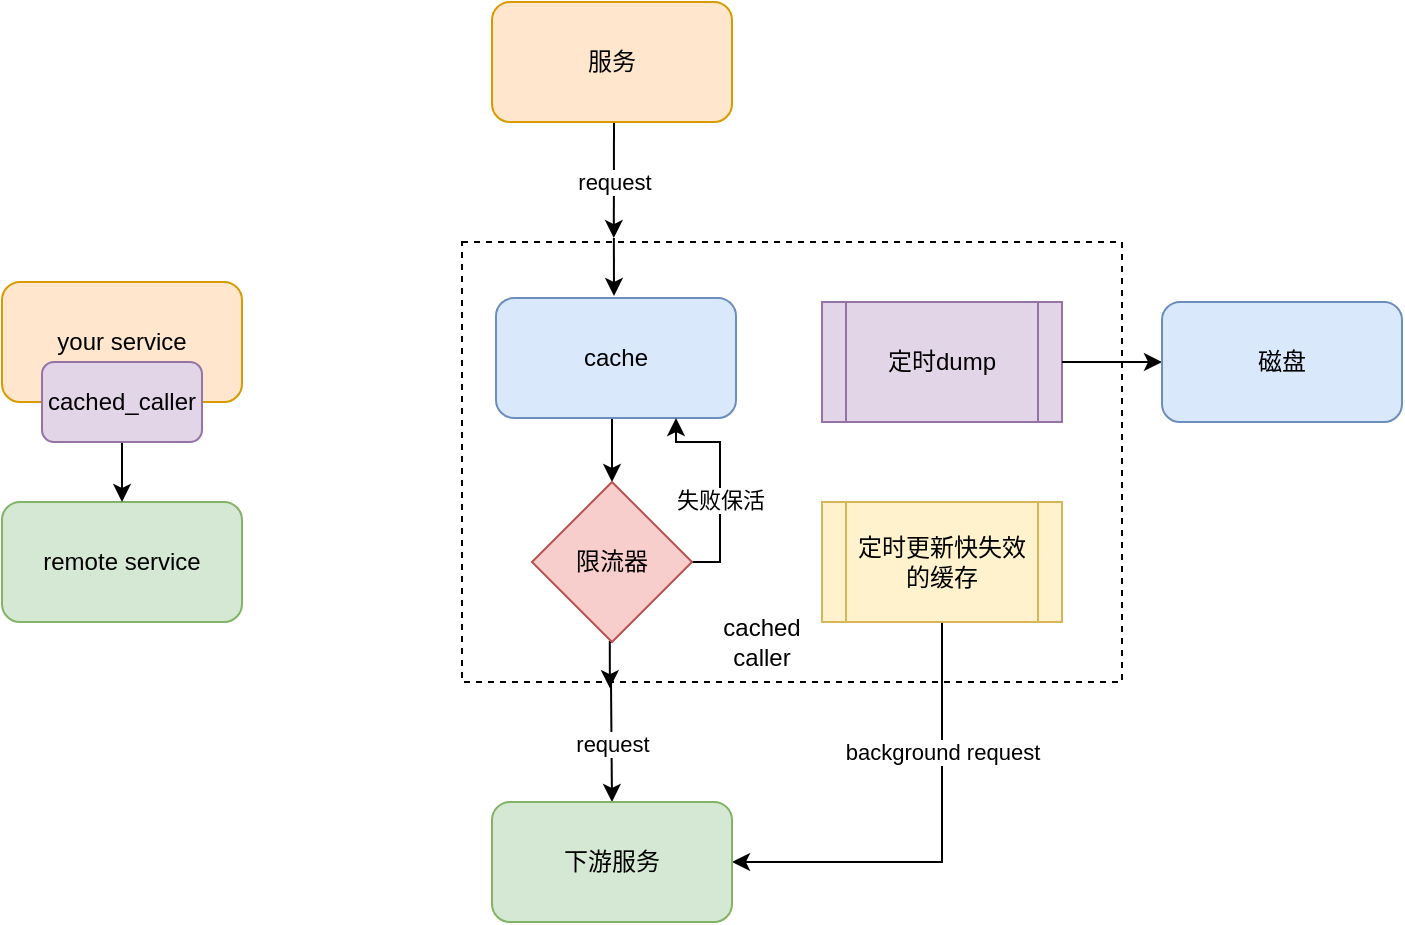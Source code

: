 <mxfile version="14.9.6" type="device"><diagram id="uF0f_J3Qhbhf_fN8K5Xn" name="Page-1"><mxGraphModel dx="1106" dy="822" grid="0" gridSize="10" guides="1" tooltips="1" connect="1" arrows="1" fold="1" page="1" pageScale="1" pageWidth="3300" pageHeight="4681" math="0" shadow="0"><root><mxCell id="0"/><mxCell id="1" parent="0"/><mxCell id="NWTrhrXDRsu6P-B0ZgnN-1" value="your service" style="rounded=1;whiteSpace=wrap;html=1;fillColor=#ffe6cc;strokeColor=#d79b00;" vertex="1" parent="1"><mxGeometry x="410" y="380" width="120" height="60" as="geometry"/></mxCell><mxCell id="NWTrhrXDRsu6P-B0ZgnN-2" value="remote service" style="rounded=1;whiteSpace=wrap;html=1;fillColor=#d5e8d4;strokeColor=#82b366;" vertex="1" parent="1"><mxGeometry x="410" y="490" width="120" height="60" as="geometry"/></mxCell><mxCell id="NWTrhrXDRsu6P-B0ZgnN-4" style="edgeStyle=orthogonalEdgeStyle;rounded=0;orthogonalLoop=1;jettySize=auto;html=1;exitX=0.5;exitY=1;exitDx=0;exitDy=0;entryX=0.5;entryY=0;entryDx=0;entryDy=0;" edge="1" parent="1" source="NWTrhrXDRsu6P-B0ZgnN-3" target="NWTrhrXDRsu6P-B0ZgnN-2"><mxGeometry relative="1" as="geometry"/></mxCell><mxCell id="NWTrhrXDRsu6P-B0ZgnN-3" value="cached_caller" style="rounded=1;whiteSpace=wrap;html=1;fillColor=#e1d5e7;strokeColor=#9673a6;" vertex="1" parent="1"><mxGeometry x="430" y="420" width="80" height="40" as="geometry"/></mxCell><mxCell id="NWTrhrXDRsu6P-B0ZgnN-5" value="" style="rounded=0;whiteSpace=wrap;html=1;dashed=1;" vertex="1" parent="1"><mxGeometry x="640" y="360" width="330" height="220" as="geometry"/></mxCell><mxCell id="NWTrhrXDRsu6P-B0ZgnN-6" value="cached caller" style="text;html=1;strokeColor=none;fillColor=none;align=center;verticalAlign=middle;whiteSpace=wrap;rounded=0;" vertex="1" parent="1"><mxGeometry x="770" y="550" width="40" height="20" as="geometry"/></mxCell><mxCell id="NWTrhrXDRsu6P-B0ZgnN-7" value="" style="endArrow=classic;html=1;entryX=0.23;entryY=-0.009;entryDx=0;entryDy=0;entryPerimeter=0;" edge="1" parent="1" target="NWTrhrXDRsu6P-B0ZgnN-5"><mxGeometry width="50" height="50" relative="1" as="geometry"><mxPoint x="716" y="300" as="sourcePoint"/><mxPoint x="590" y="390" as="targetPoint"/></mxGeometry></mxCell><mxCell id="NWTrhrXDRsu6P-B0ZgnN-8" value="request" style="edgeLabel;html=1;align=center;verticalAlign=middle;resizable=0;points=[];" vertex="1" connectable="0" parent="NWTrhrXDRsu6P-B0ZgnN-7"><mxGeometry x="0.057" y="1" relative="1" as="geometry"><mxPoint x="-1" y="-1" as="offset"/></mxGeometry></mxCell><mxCell id="NWTrhrXDRsu6P-B0ZgnN-9" value="" style="endArrow=classic;html=1;" edge="1" parent="1"><mxGeometry width="50" height="50" relative="1" as="geometry"><mxPoint x="714.5" y="580" as="sourcePoint"/><mxPoint x="715" y="640" as="targetPoint"/></mxGeometry></mxCell><mxCell id="NWTrhrXDRsu6P-B0ZgnN-10" value="request" style="edgeLabel;html=1;align=center;verticalAlign=middle;resizable=0;points=[];" vertex="1" connectable="0" parent="NWTrhrXDRsu6P-B0ZgnN-9"><mxGeometry x="0.057" y="1" relative="1" as="geometry"><mxPoint x="-1" y="-1" as="offset"/></mxGeometry></mxCell><mxCell id="NWTrhrXDRsu6P-B0ZgnN-23" style="edgeStyle=orthogonalEdgeStyle;rounded=0;orthogonalLoop=1;jettySize=auto;html=1;exitX=0.5;exitY=1;exitDx=0;exitDy=0;entryX=0.5;entryY=0;entryDx=0;entryDy=0;" edge="1" parent="1" source="NWTrhrXDRsu6P-B0ZgnN-11" target="NWTrhrXDRsu6P-B0ZgnN-13"><mxGeometry relative="1" as="geometry"/></mxCell><mxCell id="NWTrhrXDRsu6P-B0ZgnN-11" value="cache" style="rounded=1;whiteSpace=wrap;html=1;fillColor=#dae8fc;strokeColor=#6c8ebf;" vertex="1" parent="1"><mxGeometry x="657" y="388" width="120" height="60" as="geometry"/></mxCell><mxCell id="NWTrhrXDRsu6P-B0ZgnN-24" style="edgeStyle=orthogonalEdgeStyle;rounded=0;orthogonalLoop=1;jettySize=auto;html=1;exitX=0.5;exitY=1;exitDx=0;exitDy=0;entryX=0.224;entryY=1.014;entryDx=0;entryDy=0;entryPerimeter=0;" edge="1" parent="1" source="NWTrhrXDRsu6P-B0ZgnN-13" target="NWTrhrXDRsu6P-B0ZgnN-5"><mxGeometry relative="1" as="geometry"/></mxCell><mxCell id="NWTrhrXDRsu6P-B0ZgnN-26" style="edgeStyle=orthogonalEdgeStyle;rounded=0;orthogonalLoop=1;jettySize=auto;html=1;exitX=1;exitY=0.5;exitDx=0;exitDy=0;entryX=0.75;entryY=1;entryDx=0;entryDy=0;" edge="1" parent="1" source="NWTrhrXDRsu6P-B0ZgnN-13" target="NWTrhrXDRsu6P-B0ZgnN-11"><mxGeometry relative="1" as="geometry"><Array as="points"><mxPoint x="769" y="520"/><mxPoint x="769" y="460"/><mxPoint x="747" y="460"/></Array></mxGeometry></mxCell><mxCell id="NWTrhrXDRsu6P-B0ZgnN-27" value="失败保活" style="edgeLabel;html=1;align=center;verticalAlign=middle;resizable=0;points=[];" vertex="1" connectable="0" parent="NWTrhrXDRsu6P-B0ZgnN-26"><mxGeometry x="-0.167" relative="1" as="geometry"><mxPoint as="offset"/></mxGeometry></mxCell><mxCell id="NWTrhrXDRsu6P-B0ZgnN-13" value="限流器" style="rhombus;whiteSpace=wrap;html=1;fillColor=#f8cecc;strokeColor=#b85450;" vertex="1" parent="1"><mxGeometry x="675" y="480" width="80" height="80" as="geometry"/></mxCell><mxCell id="NWTrhrXDRsu6P-B0ZgnN-14" value="定时dump" style="shape=process;whiteSpace=wrap;html=1;backgroundOutline=1;fillColor=#e1d5e7;strokeColor=#9673a6;" vertex="1" parent="1"><mxGeometry x="820" y="390" width="120" height="60" as="geometry"/></mxCell><mxCell id="NWTrhrXDRsu6P-B0ZgnN-18" style="edgeStyle=orthogonalEdgeStyle;rounded=0;orthogonalLoop=1;jettySize=auto;html=1;exitX=1;exitY=0.5;exitDx=0;exitDy=0;entryX=0;entryY=0.5;entryDx=0;entryDy=0;" edge="1" parent="1" source="NWTrhrXDRsu6P-B0ZgnN-14" target="NWTrhrXDRsu6P-B0ZgnN-17"><mxGeometry relative="1" as="geometry"/></mxCell><mxCell id="NWTrhrXDRsu6P-B0ZgnN-21" style="edgeStyle=orthogonalEdgeStyle;rounded=0;orthogonalLoop=1;jettySize=auto;html=1;exitX=0.5;exitY=1;exitDx=0;exitDy=0;entryX=1;entryY=0.5;entryDx=0;entryDy=0;" edge="1" parent="1" source="NWTrhrXDRsu6P-B0ZgnN-15" target="NWTrhrXDRsu6P-B0ZgnN-16"><mxGeometry relative="1" as="geometry"/></mxCell><mxCell id="NWTrhrXDRsu6P-B0ZgnN-22" value="background request" style="edgeLabel;html=1;align=center;verticalAlign=middle;resizable=0;points=[];" vertex="1" connectable="0" parent="NWTrhrXDRsu6P-B0ZgnN-21"><mxGeometry x="-0.422" relative="1" as="geometry"><mxPoint as="offset"/></mxGeometry></mxCell><mxCell id="NWTrhrXDRsu6P-B0ZgnN-15" value="定时更新快失效的缓存" style="shape=process;whiteSpace=wrap;html=1;backgroundOutline=1;fillColor=#fff2cc;strokeColor=#d6b656;" vertex="1" parent="1"><mxGeometry x="820" y="490" width="120" height="60" as="geometry"/></mxCell><mxCell id="NWTrhrXDRsu6P-B0ZgnN-16" value="下游服务" style="rounded=1;whiteSpace=wrap;html=1;fillColor=#d5e8d4;strokeColor=#82b366;" vertex="1" parent="1"><mxGeometry x="655" y="640" width="120" height="60" as="geometry"/></mxCell><mxCell id="NWTrhrXDRsu6P-B0ZgnN-17" value="磁盘" style="rounded=1;whiteSpace=wrap;html=1;fillColor=#dae8fc;strokeColor=#6c8ebf;" vertex="1" parent="1"><mxGeometry x="990" y="390" width="120" height="60" as="geometry"/></mxCell><mxCell id="NWTrhrXDRsu6P-B0ZgnN-20" value="服务" style="rounded=1;whiteSpace=wrap;html=1;fillColor=#ffe6cc;strokeColor=#d79b00;" vertex="1" parent="1"><mxGeometry x="655" y="240" width="120" height="60" as="geometry"/></mxCell><mxCell id="NWTrhrXDRsu6P-B0ZgnN-25" value="" style="endArrow=classic;html=1;exitX=0.221;exitY=-0.009;exitDx=0;exitDy=0;exitPerimeter=0;" edge="1" parent="1"><mxGeometry width="50" height="50" relative="1" as="geometry"><mxPoint x="715.93" y="358.02" as="sourcePoint"/><mxPoint x="716" y="387" as="targetPoint"/></mxGeometry></mxCell></root></mxGraphModel></diagram></mxfile>